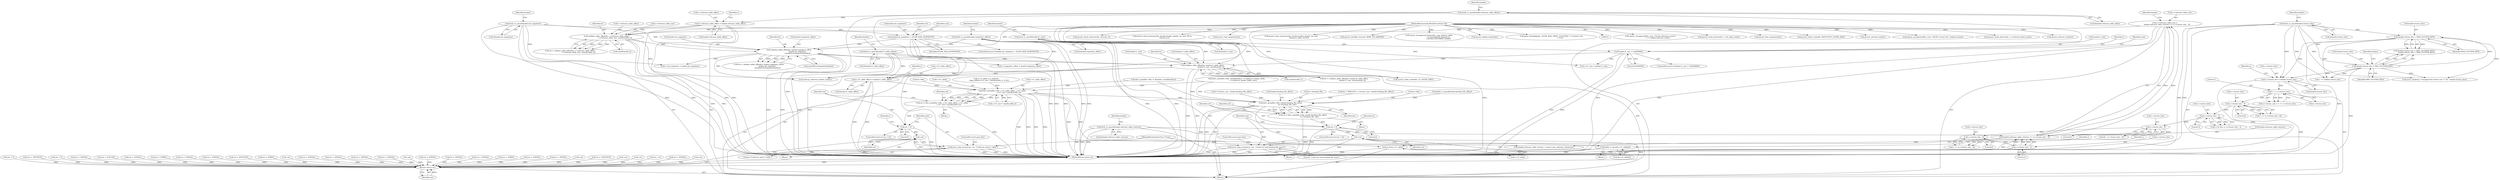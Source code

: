 digraph "0_qemu_6a83f8b5bec6f59e56cc49bd49e4c3f8f805d56f_0@pointer" {
"1000896" [label="(Call,s->l1_table_offset = header.l1_table_offset)"];
"1000209" [label="(Call,be64_to_cpus(&header.l1_table_offset))"];
"1000877" [label="(Call,validate_table_offset(bs, header.l1_table_offset,\n                                header.l1_size, sizeof(uint64_t)))"];
"1000787" [label="(Call,validate_table_offset(bs, header.snapshots_offset,\n                                header.nb_snapshots,\n                                sizeof(QCowSnapshotHeader)))"];
"1000751" [label="(Call,validate_table_offset(bs, s->refcount_table_offset,\n                                s->refcount_table_size, sizeof(uint64_t)))"];
"1000122" [label="(MethodParameterIn,BlockDriverState *bs)"];
"1000713" [label="(Call,s->refcount_table_offset = header.refcount_table_offset)"];
"1000219" [label="(Call,be64_to_cpus(&header.refcount_table_offset))"];
"1000720" [label="(Call,s->refcount_table_size =\n        header.refcount_table_clusters << (s->cluster_bits - 3))"];
"1000724" [label="(Call,header.refcount_table_clusters << (s->cluster_bits - 3))"];
"1000224" [label="(Call,be32_to_cpus(&header.refcount_table_clusters))"];
"1000728" [label="(Call,s->cluster_bits - 3)"];
"1000705" [label="(Call,s->cluster_bits - 8)"];
"1000693" [label="(Call,s->cluster_bits - 8)"];
"1000664" [label="(Call,s->cluster_bits - 3)"];
"1000332" [label="(Call,s->cluster_bits - 9)"];
"1000321" [label="(Call,1 << s->cluster_bits)"];
"1000310" [label="(Call,s->cluster_bits = header.cluster_bits)"];
"1000293" [label="(Call,header.cluster_bits > MAX_CLUSTER_BITS)"];
"1000199" [label="(Call,be32_to_cpus(&header.cluster_bits))"];
"1000288" [label="(Call,header.cluster_bits < MIN_CLUSTER_BITS)"];
"1000229" [label="(Call,be64_to_cpus(&header.snapshots_offset))"];
"1000234" [label="(Call,be32_to_cpus(&header.nb_snapshots))"];
"1000771" [label="(Call,header.nb_snapshots > QCOW_MAX_SNAPSHOTS)"];
"1000214" [label="(Call,be32_to_cpus(&header.l1_size))"];
"1000807" [label="(Call,header.l1_size > 0x2000000)"];
"1000925" [label="(Call,bdrv_pread(bs->file, s->l1_table_offset, s->l1_table,\n                         s->l1_size * sizeof(uint64_t)))"];
"1000923" [label="(Call,ret = bdrv_pread(bs->file, s->l1_table_offset, s->l1_table,\n                         s->l1_size * sizeof(uint64_t)))"];
"1000942" [label="(Call,ret < 0)"];
"1000948" [label="(Call,-ret)"];
"1000946" [label="(Call,error_setg_errno(errp, -ret, \"Could not read L1 table\"))"];
"1001481" [label="(Return,return ret;)"];
"1000964" [label="(Call,be64_to_cpus(&s->l1_table[i]))"];
"1001096" [label="(Call,bdrv_pread(bs->file, header.backing_file_offset,\n                         bs->backing_file, len))"];
"1001094" [label="(Call,ret = bdrv_pread(bs->file, header.backing_file_offset,\n                         bs->backing_file, len))"];
"1001108" [label="(Call,ret < 0)"];
"1001114" [label="(Call,-ret)"];
"1001112" [label="(Call,error_setg_errno(errp, -ret, \"Could not read backing file name\"))"];
"1001444" [label="(Call,g_free(s->l1_table))"];
"1000697" [label="(Literal,8)"];
"1000423" [label="(Call,ret = -EINVAL)"];
"1000219" [label="(Call,be64_to_cpus(&header.refcount_table_offset))"];
"1000780" [label="(Call,ret = -EINVAL)"];
"1000274" [label="(Call,ret = -ENOTSUP)"];
"1000249" [label="(Call,ret = -EINVAL)"];
"1001112" [label="(Call,error_setg_errno(errp, -ret, \"Could not read backing file name\"))"];
"1000604" [label="(Call,report_unsupported(bs, errp, \"%d bit reference counts\",\n                           1 << header.refcount_order))"];
"1000946" [label="(Call,error_setg_errno(errp, -ret, \"Could not read L1 table\"))"];
"1000816" [label="(Call,ret = -EFBIG)"];
"1000954" [label="(Identifier,i)"];
"1000923" [label="(Call,ret = bdrv_pread(bs->file, s->l1_table_offset, s->l1_table,\n                         s->l1_size * sizeof(uint64_t)))"];
"1000950" [label="(Literal,\"Could not read L1 table\")"];
"1000199" [label="(Call,be32_to_cpus(&header.cluster_bits))"];
"1000232" [label="(Identifier,header)"];
"1001056" [label="(Call,ret = -EINVAL)"];
"1000406" [label="(Call,ret = -EINVAL)"];
"1000725" [label="(Call,header.refcount_table_clusters)"];
"1001108" [label="(Call,ret < 0)"];
"1000297" [label="(Identifier,MAX_CLUSTER_BITS)"];
"1001438" [label="(Call,cleanup_unknown_header_ext(bs))"];
"1000772" [label="(Call,header.nb_snapshots)"];
"1001185" [label="(Call,-ret)"];
"1000125" [label="(MethodParameterIn,Error **errp)"];
"1000229" [label="(Call,be64_to_cpus(&header.snapshots_offset))"];
"1001458" [label="(Call,qcow2_cache_destroy(bs, s->l2_table_cache))"];
"1000691" [label="(Call,62 - (s->cluster_bits - 8))"];
"1000292" [label="(Identifier,MIN_CLUSTER_BITS)"];
"1000941" [label="(ControlStructure,if (ret < 0))"];
"1000875" [label="(Call,ret = validate_table_offset(bs, header.l1_table_offset,\n                                header.l1_size, sizeof(uint64_t)))"];
"1001481" [label="(Return,return ret;)"];
"1000717" [label="(Call,header.refcount_table_offset)"];
"1000154" [label="(Call,bdrv_pread(bs->file, 0, &header, sizeof(header)))"];
"1000963" [label="(Block,)"];
"1000795" [label="(Call,sizeof(QCowSnapshotHeader))"];
"1000230" [label="(Call,&header.snapshots_offset)"];
"1000882" [label="(Call,header.l1_size)"];
"1001106" [label="(Identifier,len)"];
"1001440" [label="(Call,qcow2_free_snapshots(bs))"];
"1000222" [label="(Identifier,header)"];
"1000964" [label="(Call,be64_to_cpus(&s->l1_table[i]))"];
"1000756" [label="(Call,s->refcount_table_size)"];
"1000909" [label="(Block,)"];
"1001115" [label="(Identifier,ret)"];
"1001483" [label="(MethodReturn,static int)"];
"1000789" [label="(Call,header.snapshots_offset)"];
"1000771" [label="(Call,header.nb_snapshots > QCOW_MAX_SNAPSHOTS)"];
"1000982" [label="(Call,qcow2_cache_create(bs, REFCOUNT_CACHE_SIZE))"];
"1001095" [label="(Identifier,ret)"];
"1001116" [label="(Literal,\"Could not read backing file name\")"];
"1000293" [label="(Call,header.cluster_bits > MAX_CLUSTER_BITS)"];
"1000734" [label="(Call,header.refcount_table_clusters > qcow2_max_refcount_clusters(s))"];
"1000806" [label="(ControlStructure,if (header.l1_size > 0x2000000))"];
"1000613" [label="(Call,ret = -ENOTSUP)"];
"1001110" [label="(Literal,0)"];
"1000759" [label="(Call,sizeof(uint64_t))"];
"1000736" [label="(Identifier,header)"];
"1000288" [label="(Call,header.cluster_bits < MIN_CLUSTER_BITS)"];
"1000693" [label="(Call,s->cluster_bits - 8)"];
"1000732" [label="(Literal,3)"];
"1000814" [label="(Identifier,errp)"];
"1000475" [label="(Call,-ret)"];
"1000294" [label="(Call,header.cluster_bits)"];
"1000925" [label="(Call,bdrv_pread(bs->file, s->l1_table_offset, s->l1_table,\n                         s->l1_size * sizeof(uint64_t)))"];
"1000897" [label="(Call,s->l1_table_offset)"];
"1000811" [label="(Literal,0x2000000)"];
"1000170" [label="(Call,-ret)"];
"1000660" [label="(Call,s->l2_bits = s->cluster_bits - 3)"];
"1000944" [label="(Literal,0)"];
"1001107" [label="(ControlStructure,if (ret < 0))"];
"1000456" [label="(Call,bdrv_pread(bs->file, sizeof(header), s->unknown_header_fields,\n                         s->unknown_header_fields_size))"];
"1001019" [label="(Call,qcow2_refcount_init(bs))"];
"1000299" [label="(Call,error_setg(errp, \"Unsupported cluster size: 2^%i\", header.cluster_bits))"];
"1001097" [label="(Call,bs->file)"];
"1000714" [label="(Call,s->refcount_table_offset)"];
"1000709" [label="(Literal,8)"];
"1000510" [label="(Call,1 << header.cluster_bits)"];
"1000323" [label="(Call,s->cluster_bits)"];
"1001482" [label="(Identifier,ret)"];
"1000184" [label="(Call,be64_to_cpus(&header.backing_file_offset))"];
"1000722" [label="(Identifier,s)"];
"1000878" [label="(Identifier,bs)"];
"1000752" [label="(Identifier,bs)"];
"1001450" [label="(Identifier,s)"];
"1000826" [label="(Call,s->l1_size = header.l1_size)"];
"1000287" [label="(Call,header.cluster_bits < MIN_CLUSTER_BITS ||\n        header.cluster_bits > MAX_CLUSTER_BITS)"];
"1000126" [label="(Block,)"];
"1000770" [label="(ControlStructure,if (header.nb_snapshots > QCOW_MAX_SNAPSHOTS))"];
"1000965" [label="(Call,&s->l1_table[i])"];
"1001132" [label="(Call,s->nb_snapshots = header.nb_snapshots)"];
"1000207" [label="(Identifier,header)"];
"1000332" [label="(Call,s->cluster_bits - 9)"];
"1000235" [label="(Call,&header.nb_snapshots)"];
"1000237" [label="(Identifier,header)"];
"1000267" [label="(Call,report_unsupported(bs, errp, \"QCOW version %d\", header.version))"];
"1000906" [label="(Identifier,s)"];
"1001078" [label="(Call,s->cluster_size - header.backing_file_offset)"];
"1000975" [label="(Call,qcow2_cache_create(bs, L2_CACHE_SIZE))"];
"1000333" [label="(Call,s->cluster_bits)"];
"1001468" [label="(Call,qcow2_cache_destroy(bs, s->refcount_block_cache))"];
"1001442" [label="(Call,qcow2_refcount_close(bs))"];
"1000949" [label="(Identifier,ret)"];
"1000217" [label="(Identifier,header)"];
"1000948" [label="(Call,-ret)"];
"1000762" [label="(Call,ret < 0)"];
"1000224" [label="(Call,be32_to_cpus(&header.refcount_table_clusters))"];
"1001089" [label="(Call,ret = -EINVAL)"];
"1001426" [label="(Call,qcow2_check_refcounts(bs, &result, 0))"];
"1001117" [label="(ControlStructure,goto fail;)"];
"1000792" [label="(Call,header.nb_snapshots)"];
"1000295" [label="(Identifier,header)"];
"1000225" [label="(Call,&header.refcount_table_clusters)"];
"1000311" [label="(Call,s->cluster_bits)"];
"1000215" [label="(Call,&header.l1_size)"];
"1000947" [label="(Identifier,errp)"];
"1000753" [label="(Call,s->refcount_table_offset)"];
"1000317" [label="(Call,s->cluster_size = 1 << s->cluster_bits)"];
"1000122" [label="(MethodParameterIn,BlockDriverState *bs)"];
"1001043" [label="(Call,qcow2_read_extensions(bs, header.header_length, ext_end, NULL,\n        &local_err))"];
"1000786" [label="(Identifier,ret)"];
"1000808" [label="(Call,header.l1_size)"];
"1001230" [label="(Call,-ret)"];
"1000798" [label="(Call,ret < 0)"];
"1000565" [label="(Call,ret = -ENOTSUP)"];
"1000209" [label="(Call,be64_to_cpus(&header.l1_table_offset))"];
"1000668" [label="(Literal,3)"];
"1000828" [label="(Identifier,s)"];
"1001445" [label="(Call,s->l1_table)"];
"1000942" [label="(Call,ret < 0)"];
"1000200" [label="(Call,&header.cluster_bits)"];
"1000713" [label="(Call,s->refcount_table_offset = header.refcount_table_offset)"];
"1000314" [label="(Call,header.cluster_bits)"];
"1000926" [label="(Call,bs->file)"];
"1000330" [label="(Call,1 << (s->cluster_bits - 9))"];
"1000322" [label="(Literal,1)"];
"1000729" [label="(Call,s->cluster_bits)"];
"1000888" [label="(Call,ret < 0)"];
"1001141" [label="(Call,qcow2_read_snapshots(bs))"];
"1000547" [label="(Call,qcow2_read_extensions(bs, header.header_length, ext_end,\n                              &feature_table, NULL))"];
"1000310" [label="(Call,s->cluster_bits = header.cluster_bits)"];
"1000945" [label="(Block,)"];
"1000807" [label="(Call,header.l1_size > 0x2000000)"];
"1001121" [label="(Identifier,bs)"];
"1000778" [label="(Identifier,errp)"];
"1000775" [label="(Identifier,QCOW_MAX_SNAPSHOTS)"];
"1001444" [label="(Call,g_free(s->l1_table))"];
"1000220" [label="(Call,&header.refcount_table_offset)"];
"1000896" [label="(Call,s->l1_table_offset = header.l1_table_offset)"];
"1001218" [label="(Call,qcow2_check(bs, &result, BDRV_FIX_ERRORS))"];
"1000932" [label="(Call,s->l1_table)"];
"1000728" [label="(Call,s->cluster_bits - 3)"];
"1000900" [label="(Call,header.l1_table_offset)"];
"1001111" [label="(Block,)"];
"1000638" [label="(Call,ret = -EINVAL)"];
"1000665" [label="(Call,s->cluster_bits)"];
"1001100" [label="(Call,header.backing_file_offset)"];
"1000234" [label="(Call,be32_to_cpus(&header.nb_snapshots))"];
"1000592" [label="(Call,ret = -EACCES)"];
"1000877" [label="(Call,validate_table_offset(bs, header.l1_table_offset,\n                                header.l1_size, sizeof(uint64_t)))"];
"1000705" [label="(Call,s->cluster_bits - 8)"];
"1001096" [label="(Call,bdrv_pread(bs->file, header.backing_file_offset,\n                         bs->backing_file, len))"];
"1000491" [label="(Call,ret = -EINVAL)"];
"1001103" [label="(Call,bs->backing_file)"];
"1001125" [label="(Call,s->snapshots_offset = header.snapshots_offset)"];
"1000749" [label="(Call,ret = validate_table_offset(bs, s->refcount_table_offset,\n                                s->refcount_table_size, sizeof(uint64_t)))"];
"1000706" [label="(Call,s->cluster_bits)"];
"1000821" [label="(Call,ret = -EFBIG)"];
"1001109" [label="(Identifier,ret)"];
"1001417" [label="(Call,ret = -EINVAL)"];
"1000785" [label="(Call,ret = validate_table_offset(bs, header.snapshots_offset,\n                                header.nb_snapshots,\n                                sizeof(QCowSnapshotHeader)))"];
"1000720" [label="(Call,s->refcount_table_size =\n        header.refcount_table_clusters << (s->cluster_bits - 3))"];
"1000870" [label="(Call,ret = -EINVAL)"];
"1000924" [label="(Identifier,ret)"];
"1001114" [label="(Call,-ret)"];
"1000848" [label="(Call,ret = -EFBIG)"];
"1000214" [label="(Call,be32_to_cpus(&header.l1_size))"];
"1000751" [label="(Call,validate_table_offset(bs, s->refcount_table_offset,\n                                s->refcount_table_size, sizeof(uint64_t)))"];
"1000724" [label="(Call,header.refcount_table_clusters << (s->cluster_bits - 3))"];
"1000664" [label="(Call,s->cluster_bits - 3)"];
"1000935" [label="(Call,s->l1_size * sizeof(uint64_t))"];
"1001067" [label="(Block,)"];
"1001150" [label="(Call,-ret)"];
"1000242" [label="(Identifier,header)"];
"1000556" [label="(Call,report_unsupported_feature(bs, errp, feature_table,\n                                   s->incompatible_features &\n                                   ~QCOW2_INCOMPAT_MASK))"];
"1001365" [label="(Call,ret = -EINVAL)"];
"1000879" [label="(Call,header.l1_table_offset)"];
"1000788" [label="(Identifier,bs)"];
"1001254" [label="(Call,ret = -EINVAL)"];
"1000210" [label="(Call,&header.l1_table_offset)"];
"1001094" [label="(Call,ret = bdrv_pread(bs->file, header.backing_file_offset,\n                         bs->backing_file, len))"];
"1000910" [label="(Call,s->l1_table = g_malloc0(\n            align_offset(s->l1_size * sizeof(uint64_t), 512)))"];
"1001176" [label="(Call,qcow2_update_header(bs))"];
"1000962" [label="(Identifier,i)"];
"1000787" [label="(Call,validate_table_offset(bs, header.snapshots_offset,\n                                header.nb_snapshots,\n                                sizeof(QCowSnapshotHeader)))"];
"1000943" [label="(Identifier,ret)"];
"1000951" [label="(ControlStructure,goto fail;)"];
"1000289" [label="(Call,header.cluster_bits)"];
"1000885" [label="(Call,sizeof(uint64_t))"];
"1000305" [label="(Call,ret = -EINVAL)"];
"1000694" [label="(Call,s->cluster_bits)"];
"1001028" [label="(Call,-ret)"];
"1000721" [label="(Call,s->refcount_table_size)"];
"1000929" [label="(Call,s->l1_table_offset)"];
"1001113" [label="(Identifier,errp)"];
"1000227" [label="(Identifier,header)"];
"1000703" [label="(Call,1 << (s->cluster_bits - 8))"];
"1000321" [label="(Call,1 << s->cluster_bits)"];
"1000997" [label="(Call,qemu_blockalign(bs, QCOW_MAX_CRYPT_CLUSTERS * s->cluster_size\n                                  + 512))"];
"1000319" [label="(Identifier,s)"];
"1000336" [label="(Literal,9)"];
"1001074" [label="(Call,len > MIN(1023, s->cluster_size - header.backing_file_offset))"];
"1000744" [label="(Call,ret = -EINVAL)"];
"1000896" -> "1000126"  [label="AST: "];
"1000896" -> "1000900"  [label="CFG: "];
"1000897" -> "1000896"  [label="AST: "];
"1000900" -> "1000896"  [label="AST: "];
"1000906" -> "1000896"  [label="CFG: "];
"1000896" -> "1001483"  [label="DDG: "];
"1000896" -> "1001483"  [label="DDG: "];
"1000209" -> "1000896"  [label="DDG: "];
"1000877" -> "1000896"  [label="DDG: "];
"1000896" -> "1000925"  [label="DDG: "];
"1000209" -> "1000126"  [label="AST: "];
"1000209" -> "1000210"  [label="CFG: "];
"1000210" -> "1000209"  [label="AST: "];
"1000217" -> "1000209"  [label="CFG: "];
"1000209" -> "1001483"  [label="DDG: "];
"1000209" -> "1001483"  [label="DDG: "];
"1000209" -> "1000877"  [label="DDG: "];
"1000877" -> "1000875"  [label="AST: "];
"1000877" -> "1000885"  [label="CFG: "];
"1000878" -> "1000877"  [label="AST: "];
"1000879" -> "1000877"  [label="AST: "];
"1000882" -> "1000877"  [label="AST: "];
"1000885" -> "1000877"  [label="AST: "];
"1000875" -> "1000877"  [label="CFG: "];
"1000877" -> "1001483"  [label="DDG: "];
"1000877" -> "1001483"  [label="DDG: "];
"1000877" -> "1000875"  [label="DDG: "];
"1000877" -> "1000875"  [label="DDG: "];
"1000877" -> "1000875"  [label="DDG: "];
"1000787" -> "1000877"  [label="DDG: "];
"1000122" -> "1000877"  [label="DDG: "];
"1000214" -> "1000877"  [label="DDG: "];
"1000807" -> "1000877"  [label="DDG: "];
"1000877" -> "1000975"  [label="DDG: "];
"1000877" -> "1001438"  [label="DDG: "];
"1000787" -> "1000785"  [label="AST: "];
"1000787" -> "1000795"  [label="CFG: "];
"1000788" -> "1000787"  [label="AST: "];
"1000789" -> "1000787"  [label="AST: "];
"1000792" -> "1000787"  [label="AST: "];
"1000795" -> "1000787"  [label="AST: "];
"1000785" -> "1000787"  [label="CFG: "];
"1000787" -> "1001483"  [label="DDG: "];
"1000787" -> "1001483"  [label="DDG: "];
"1000787" -> "1000785"  [label="DDG: "];
"1000787" -> "1000785"  [label="DDG: "];
"1000787" -> "1000785"  [label="DDG: "];
"1000751" -> "1000787"  [label="DDG: "];
"1000122" -> "1000787"  [label="DDG: "];
"1000229" -> "1000787"  [label="DDG: "];
"1000234" -> "1000787"  [label="DDG: "];
"1000771" -> "1000787"  [label="DDG: "];
"1000787" -> "1001125"  [label="DDG: "];
"1000787" -> "1001132"  [label="DDG: "];
"1000787" -> "1001438"  [label="DDG: "];
"1000751" -> "1000749"  [label="AST: "];
"1000751" -> "1000759"  [label="CFG: "];
"1000752" -> "1000751"  [label="AST: "];
"1000753" -> "1000751"  [label="AST: "];
"1000756" -> "1000751"  [label="AST: "];
"1000759" -> "1000751"  [label="AST: "];
"1000749" -> "1000751"  [label="CFG: "];
"1000751" -> "1001483"  [label="DDG: "];
"1000751" -> "1001483"  [label="DDG: "];
"1000751" -> "1000749"  [label="DDG: "];
"1000751" -> "1000749"  [label="DDG: "];
"1000751" -> "1000749"  [label="DDG: "];
"1000122" -> "1000751"  [label="DDG: "];
"1000713" -> "1000751"  [label="DDG: "];
"1000720" -> "1000751"  [label="DDG: "];
"1000751" -> "1001438"  [label="DDG: "];
"1000122" -> "1000121"  [label="AST: "];
"1000122" -> "1001483"  [label="DDG: "];
"1000122" -> "1000267"  [label="DDG: "];
"1000122" -> "1000547"  [label="DDG: "];
"1000122" -> "1000556"  [label="DDG: "];
"1000122" -> "1000604"  [label="DDG: "];
"1000122" -> "1000975"  [label="DDG: "];
"1000122" -> "1000982"  [label="DDG: "];
"1000122" -> "1000997"  [label="DDG: "];
"1000122" -> "1001019"  [label="DDG: "];
"1000122" -> "1001043"  [label="DDG: "];
"1000122" -> "1001141"  [label="DDG: "];
"1000122" -> "1001176"  [label="DDG: "];
"1000122" -> "1001218"  [label="DDG: "];
"1000122" -> "1001426"  [label="DDG: "];
"1000122" -> "1001438"  [label="DDG: "];
"1000122" -> "1001440"  [label="DDG: "];
"1000122" -> "1001442"  [label="DDG: "];
"1000122" -> "1001458"  [label="DDG: "];
"1000122" -> "1001468"  [label="DDG: "];
"1000713" -> "1000126"  [label="AST: "];
"1000713" -> "1000717"  [label="CFG: "];
"1000714" -> "1000713"  [label="AST: "];
"1000717" -> "1000713"  [label="AST: "];
"1000722" -> "1000713"  [label="CFG: "];
"1000713" -> "1001483"  [label="DDG: "];
"1000713" -> "1001483"  [label="DDG: "];
"1000219" -> "1000713"  [label="DDG: "];
"1000219" -> "1000126"  [label="AST: "];
"1000219" -> "1000220"  [label="CFG: "];
"1000220" -> "1000219"  [label="AST: "];
"1000227" -> "1000219"  [label="CFG: "];
"1000219" -> "1001483"  [label="DDG: "];
"1000219" -> "1001483"  [label="DDG: "];
"1000720" -> "1000126"  [label="AST: "];
"1000720" -> "1000724"  [label="CFG: "];
"1000721" -> "1000720"  [label="AST: "];
"1000724" -> "1000720"  [label="AST: "];
"1000736" -> "1000720"  [label="CFG: "];
"1000720" -> "1001483"  [label="DDG: "];
"1000720" -> "1001483"  [label="DDG: "];
"1000724" -> "1000720"  [label="DDG: "];
"1000724" -> "1000720"  [label="DDG: "];
"1000724" -> "1000728"  [label="CFG: "];
"1000725" -> "1000724"  [label="AST: "];
"1000728" -> "1000724"  [label="AST: "];
"1000724" -> "1001483"  [label="DDG: "];
"1000224" -> "1000724"  [label="DDG: "];
"1000728" -> "1000724"  [label="DDG: "];
"1000728" -> "1000724"  [label="DDG: "];
"1000724" -> "1000734"  [label="DDG: "];
"1000224" -> "1000126"  [label="AST: "];
"1000224" -> "1000225"  [label="CFG: "];
"1000225" -> "1000224"  [label="AST: "];
"1000232" -> "1000224"  [label="CFG: "];
"1000224" -> "1001483"  [label="DDG: "];
"1000224" -> "1001483"  [label="DDG: "];
"1000224" -> "1000734"  [label="DDG: "];
"1000728" -> "1000732"  [label="CFG: "];
"1000729" -> "1000728"  [label="AST: "];
"1000732" -> "1000728"  [label="AST: "];
"1000728" -> "1001483"  [label="DDG: "];
"1000705" -> "1000728"  [label="DDG: "];
"1000705" -> "1000703"  [label="AST: "];
"1000705" -> "1000709"  [label="CFG: "];
"1000706" -> "1000705"  [label="AST: "];
"1000709" -> "1000705"  [label="AST: "];
"1000703" -> "1000705"  [label="CFG: "];
"1000705" -> "1000703"  [label="DDG: "];
"1000705" -> "1000703"  [label="DDG: "];
"1000693" -> "1000705"  [label="DDG: "];
"1000693" -> "1000691"  [label="AST: "];
"1000693" -> "1000697"  [label="CFG: "];
"1000694" -> "1000693"  [label="AST: "];
"1000697" -> "1000693"  [label="AST: "];
"1000691" -> "1000693"  [label="CFG: "];
"1000693" -> "1000691"  [label="DDG: "];
"1000693" -> "1000691"  [label="DDG: "];
"1000664" -> "1000693"  [label="DDG: "];
"1000664" -> "1000660"  [label="AST: "];
"1000664" -> "1000668"  [label="CFG: "];
"1000665" -> "1000664"  [label="AST: "];
"1000668" -> "1000664"  [label="AST: "];
"1000660" -> "1000664"  [label="CFG: "];
"1000664" -> "1000660"  [label="DDG: "];
"1000664" -> "1000660"  [label="DDG: "];
"1000332" -> "1000664"  [label="DDG: "];
"1000332" -> "1000330"  [label="AST: "];
"1000332" -> "1000336"  [label="CFG: "];
"1000333" -> "1000332"  [label="AST: "];
"1000336" -> "1000332"  [label="AST: "];
"1000330" -> "1000332"  [label="CFG: "];
"1000332" -> "1001483"  [label="DDG: "];
"1000332" -> "1000330"  [label="DDG: "];
"1000332" -> "1000330"  [label="DDG: "];
"1000321" -> "1000332"  [label="DDG: "];
"1000321" -> "1000317"  [label="AST: "];
"1000321" -> "1000323"  [label="CFG: "];
"1000322" -> "1000321"  [label="AST: "];
"1000323" -> "1000321"  [label="AST: "];
"1000317" -> "1000321"  [label="CFG: "];
"1000321" -> "1000317"  [label="DDG: "];
"1000321" -> "1000317"  [label="DDG: "];
"1000310" -> "1000321"  [label="DDG: "];
"1000310" -> "1000126"  [label="AST: "];
"1000310" -> "1000314"  [label="CFG: "];
"1000311" -> "1000310"  [label="AST: "];
"1000314" -> "1000310"  [label="AST: "];
"1000319" -> "1000310"  [label="CFG: "];
"1000310" -> "1001483"  [label="DDG: "];
"1000293" -> "1000310"  [label="DDG: "];
"1000199" -> "1000310"  [label="DDG: "];
"1000288" -> "1000310"  [label="DDG: "];
"1000293" -> "1000287"  [label="AST: "];
"1000293" -> "1000297"  [label="CFG: "];
"1000294" -> "1000293"  [label="AST: "];
"1000297" -> "1000293"  [label="AST: "];
"1000287" -> "1000293"  [label="CFG: "];
"1000293" -> "1001483"  [label="DDG: "];
"1000293" -> "1000287"  [label="DDG: "];
"1000293" -> "1000287"  [label="DDG: "];
"1000199" -> "1000293"  [label="DDG: "];
"1000288" -> "1000293"  [label="DDG: "];
"1000293" -> "1000299"  [label="DDG: "];
"1000293" -> "1000510"  [label="DDG: "];
"1000199" -> "1000126"  [label="AST: "];
"1000199" -> "1000200"  [label="CFG: "];
"1000200" -> "1000199"  [label="AST: "];
"1000207" -> "1000199"  [label="CFG: "];
"1000199" -> "1001483"  [label="DDG: "];
"1000199" -> "1001483"  [label="DDG: "];
"1000199" -> "1000288"  [label="DDG: "];
"1000199" -> "1000299"  [label="DDG: "];
"1000199" -> "1000510"  [label="DDG: "];
"1000288" -> "1000287"  [label="AST: "];
"1000288" -> "1000292"  [label="CFG: "];
"1000289" -> "1000288"  [label="AST: "];
"1000292" -> "1000288"  [label="AST: "];
"1000295" -> "1000288"  [label="CFG: "];
"1000287" -> "1000288"  [label="CFG: "];
"1000288" -> "1001483"  [label="DDG: "];
"1000288" -> "1000287"  [label="DDG: "];
"1000288" -> "1000287"  [label="DDG: "];
"1000288" -> "1000299"  [label="DDG: "];
"1000288" -> "1000510"  [label="DDG: "];
"1000229" -> "1000126"  [label="AST: "];
"1000229" -> "1000230"  [label="CFG: "];
"1000230" -> "1000229"  [label="AST: "];
"1000237" -> "1000229"  [label="CFG: "];
"1000229" -> "1001483"  [label="DDG: "];
"1000229" -> "1001483"  [label="DDG: "];
"1000229" -> "1001125"  [label="DDG: "];
"1000234" -> "1000126"  [label="AST: "];
"1000234" -> "1000235"  [label="CFG: "];
"1000235" -> "1000234"  [label="AST: "];
"1000242" -> "1000234"  [label="CFG: "];
"1000234" -> "1001483"  [label="DDG: "];
"1000234" -> "1001483"  [label="DDG: "];
"1000234" -> "1000771"  [label="DDG: "];
"1000234" -> "1001132"  [label="DDG: "];
"1000771" -> "1000770"  [label="AST: "];
"1000771" -> "1000775"  [label="CFG: "];
"1000772" -> "1000771"  [label="AST: "];
"1000775" -> "1000771"  [label="AST: "];
"1000778" -> "1000771"  [label="CFG: "];
"1000786" -> "1000771"  [label="CFG: "];
"1000771" -> "1001483"  [label="DDG: "];
"1000771" -> "1001483"  [label="DDG: "];
"1000771" -> "1001483"  [label="DDG: "];
"1000214" -> "1000126"  [label="AST: "];
"1000214" -> "1000215"  [label="CFG: "];
"1000215" -> "1000214"  [label="AST: "];
"1000222" -> "1000214"  [label="CFG: "];
"1000214" -> "1001483"  [label="DDG: "];
"1000214" -> "1001483"  [label="DDG: "];
"1000214" -> "1000807"  [label="DDG: "];
"1000214" -> "1000826"  [label="DDG: "];
"1000807" -> "1000806"  [label="AST: "];
"1000807" -> "1000811"  [label="CFG: "];
"1000808" -> "1000807"  [label="AST: "];
"1000811" -> "1000807"  [label="AST: "];
"1000814" -> "1000807"  [label="CFG: "];
"1000828" -> "1000807"  [label="CFG: "];
"1000807" -> "1001483"  [label="DDG: "];
"1000807" -> "1001483"  [label="DDG: "];
"1000807" -> "1000826"  [label="DDG: "];
"1000925" -> "1000923"  [label="AST: "];
"1000925" -> "1000935"  [label="CFG: "];
"1000926" -> "1000925"  [label="AST: "];
"1000929" -> "1000925"  [label="AST: "];
"1000932" -> "1000925"  [label="AST: "];
"1000935" -> "1000925"  [label="AST: "];
"1000923" -> "1000925"  [label="CFG: "];
"1000925" -> "1001483"  [label="DDG: "];
"1000925" -> "1001483"  [label="DDG: "];
"1000925" -> "1001483"  [label="DDG: "];
"1000925" -> "1001483"  [label="DDG: "];
"1000925" -> "1000923"  [label="DDG: "];
"1000925" -> "1000923"  [label="DDG: "];
"1000925" -> "1000923"  [label="DDG: "];
"1000925" -> "1000923"  [label="DDG: "];
"1000456" -> "1000925"  [label="DDG: "];
"1000154" -> "1000925"  [label="DDG: "];
"1000910" -> "1000925"  [label="DDG: "];
"1000935" -> "1000925"  [label="DDG: "];
"1000925" -> "1000964"  [label="DDG: "];
"1000925" -> "1001096"  [label="DDG: "];
"1000925" -> "1001444"  [label="DDG: "];
"1000923" -> "1000909"  [label="AST: "];
"1000924" -> "1000923"  [label="AST: "];
"1000943" -> "1000923"  [label="CFG: "];
"1000923" -> "1001483"  [label="DDG: "];
"1000923" -> "1000942"  [label="DDG: "];
"1000942" -> "1000941"  [label="AST: "];
"1000942" -> "1000944"  [label="CFG: "];
"1000943" -> "1000942"  [label="AST: "];
"1000944" -> "1000942"  [label="AST: "];
"1000947" -> "1000942"  [label="CFG: "];
"1000954" -> "1000942"  [label="CFG: "];
"1000942" -> "1001483"  [label="DDG: "];
"1000942" -> "1000948"  [label="DDG: "];
"1000948" -> "1000946"  [label="AST: "];
"1000948" -> "1000949"  [label="CFG: "];
"1000949" -> "1000948"  [label="AST: "];
"1000950" -> "1000948"  [label="CFG: "];
"1000948" -> "1001483"  [label="DDG: "];
"1000948" -> "1000946"  [label="DDG: "];
"1000948" -> "1001481"  [label="DDG: "];
"1000946" -> "1000945"  [label="AST: "];
"1000946" -> "1000950"  [label="CFG: "];
"1000947" -> "1000946"  [label="AST: "];
"1000950" -> "1000946"  [label="AST: "];
"1000951" -> "1000946"  [label="CFG: "];
"1000946" -> "1001483"  [label="DDG: "];
"1000946" -> "1001483"  [label="DDG: "];
"1000946" -> "1001483"  [label="DDG: "];
"1000125" -> "1000946"  [label="DDG: "];
"1001481" -> "1000126"  [label="AST: "];
"1001481" -> "1001482"  [label="CFG: "];
"1001482" -> "1001481"  [label="AST: "];
"1001483" -> "1001481"  [label="CFG: "];
"1001481" -> "1001483"  [label="DDG: "];
"1001482" -> "1001481"  [label="DDG: "];
"1000613" -> "1001481"  [label="DDG: "];
"1001185" -> "1001481"  [label="DDG: "];
"1000638" -> "1001481"  [label="DDG: "];
"1001056" -> "1001481"  [label="DDG: "];
"1001150" -> "1001481"  [label="DDG: "];
"1000565" -> "1001481"  [label="DDG: "];
"1000406" -> "1001481"  [label="DDG: "];
"1000744" -> "1001481"  [label="DDG: "];
"1000475" -> "1001481"  [label="DDG: "];
"1000423" -> "1001481"  [label="DDG: "];
"1000762" -> "1001481"  [label="DDG: "];
"1001230" -> "1001481"  [label="DDG: "];
"1001365" -> "1001481"  [label="DDG: "];
"1000848" -> "1001481"  [label="DDG: "];
"1000780" -> "1001481"  [label="DDG: "];
"1000274" -> "1001481"  [label="DDG: "];
"1000870" -> "1001481"  [label="DDG: "];
"1001417" -> "1001481"  [label="DDG: "];
"1000816" -> "1001481"  [label="DDG: "];
"1000798" -> "1001481"  [label="DDG: "];
"1001254" -> "1001481"  [label="DDG: "];
"1000305" -> "1001481"  [label="DDG: "];
"1001114" -> "1001481"  [label="DDG: "];
"1001028" -> "1001481"  [label="DDG: "];
"1000170" -> "1001481"  [label="DDG: "];
"1000821" -> "1001481"  [label="DDG: "];
"1000491" -> "1001481"  [label="DDG: "];
"1001089" -> "1001481"  [label="DDG: "];
"1000249" -> "1001481"  [label="DDG: "];
"1000888" -> "1001481"  [label="DDG: "];
"1000592" -> "1001481"  [label="DDG: "];
"1000964" -> "1000963"  [label="AST: "];
"1000964" -> "1000965"  [label="CFG: "];
"1000965" -> "1000964"  [label="AST: "];
"1000962" -> "1000964"  [label="CFG: "];
"1000964" -> "1001483"  [label="DDG: "];
"1000964" -> "1001483"  [label="DDG: "];
"1001096" -> "1001094"  [label="AST: "];
"1001096" -> "1001106"  [label="CFG: "];
"1001097" -> "1001096"  [label="AST: "];
"1001100" -> "1001096"  [label="AST: "];
"1001103" -> "1001096"  [label="AST: "];
"1001106" -> "1001096"  [label="AST: "];
"1001094" -> "1001096"  [label="CFG: "];
"1001096" -> "1001483"  [label="DDG: "];
"1001096" -> "1001483"  [label="DDG: "];
"1001096" -> "1001483"  [label="DDG: "];
"1001096" -> "1001483"  [label="DDG: "];
"1001096" -> "1001094"  [label="DDG: "];
"1001096" -> "1001094"  [label="DDG: "];
"1001096" -> "1001094"  [label="DDG: "];
"1001096" -> "1001094"  [label="DDG: "];
"1000456" -> "1001096"  [label="DDG: "];
"1000154" -> "1001096"  [label="DDG: "];
"1000184" -> "1001096"  [label="DDG: "];
"1001078" -> "1001096"  [label="DDG: "];
"1001074" -> "1001096"  [label="DDG: "];
"1001094" -> "1001067"  [label="AST: "];
"1001095" -> "1001094"  [label="AST: "];
"1001109" -> "1001094"  [label="CFG: "];
"1001094" -> "1001483"  [label="DDG: "];
"1001094" -> "1001108"  [label="DDG: "];
"1001108" -> "1001107"  [label="AST: "];
"1001108" -> "1001110"  [label="CFG: "];
"1001109" -> "1001108"  [label="AST: "];
"1001110" -> "1001108"  [label="AST: "];
"1001113" -> "1001108"  [label="CFG: "];
"1001121" -> "1001108"  [label="CFG: "];
"1001108" -> "1001483"  [label="DDG: "];
"1001108" -> "1001114"  [label="DDG: "];
"1001114" -> "1001112"  [label="AST: "];
"1001114" -> "1001115"  [label="CFG: "];
"1001115" -> "1001114"  [label="AST: "];
"1001116" -> "1001114"  [label="CFG: "];
"1001114" -> "1001483"  [label="DDG: "];
"1001114" -> "1001112"  [label="DDG: "];
"1001112" -> "1001111"  [label="AST: "];
"1001112" -> "1001116"  [label="CFG: "];
"1001113" -> "1001112"  [label="AST: "];
"1001116" -> "1001112"  [label="AST: "];
"1001117" -> "1001112"  [label="CFG: "];
"1001112" -> "1001483"  [label="DDG: "];
"1001112" -> "1001483"  [label="DDG: "];
"1001112" -> "1001483"  [label="DDG: "];
"1000125" -> "1001112"  [label="DDG: "];
"1001444" -> "1000126"  [label="AST: "];
"1001444" -> "1001445"  [label="CFG: "];
"1001445" -> "1001444"  [label="AST: "];
"1001450" -> "1001444"  [label="CFG: "];
"1001444" -> "1001483"  [label="DDG: "];
}
